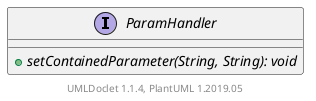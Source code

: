 @startuml

    interface ParamHandler [[ParamHandler.html]] {
        {abstract} +setContainedParameter(String, String): void
    }


    center footer UMLDoclet 1.1.4, PlantUML 1.2019.05
@enduml
